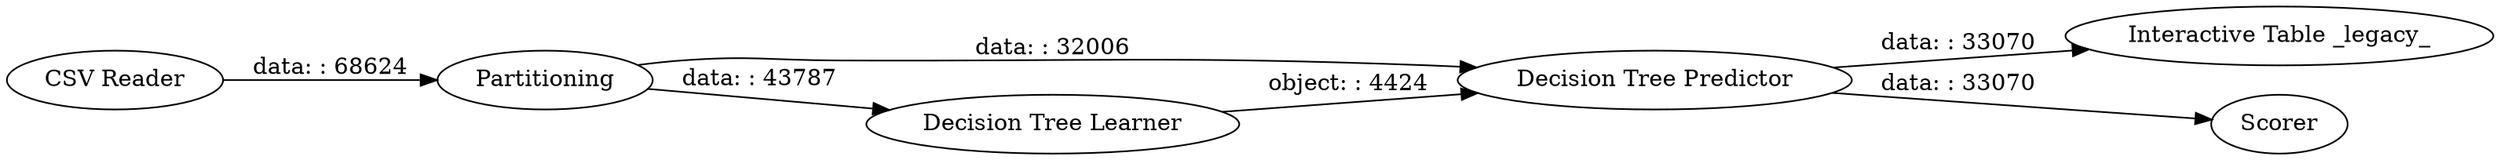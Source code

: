 digraph {
	"-6123680856372895023_2" [label=Partitioning]
	"-6123680856372895023_8" [label="Interactive Table _legacy_"]
	"-6123680856372895023_9" [label=Scorer]
	"-6123680856372895023_10" [label="CSV Reader"]
	"-6123680856372895023_6" [label="Decision Tree Predictor"]
	"-6123680856372895023_3" [label="Decision Tree Learner"]
	"-6123680856372895023_2" -> "-6123680856372895023_3" [label="data: : 43787"]
	"-6123680856372895023_2" -> "-6123680856372895023_6" [label="data: : 32006"]
	"-6123680856372895023_3" -> "-6123680856372895023_6" [label="object: : 4424"]
	"-6123680856372895023_6" -> "-6123680856372895023_9" [label="data: : 33070"]
	"-6123680856372895023_10" -> "-6123680856372895023_2" [label="data: : 68624"]
	"-6123680856372895023_6" -> "-6123680856372895023_8" [label="data: : 33070"]
	rankdir=LR
}
